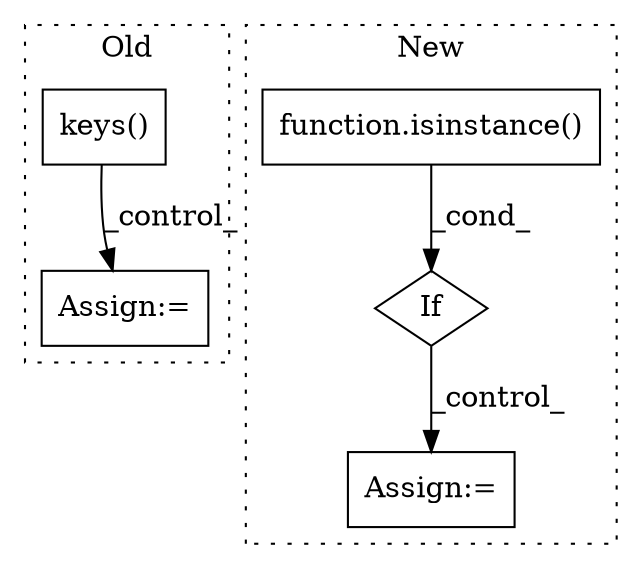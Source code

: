digraph G {
subgraph cluster0 {
1 [label="keys()" a="75" s="5272" l="18" shape="box"];
5 [label="Assign:=" a="68" s="5435" l="3" shape="box"];
label = "Old";
style="dotted";
}
subgraph cluster1 {
2 [label="function.isinstance()" a="75" s="10260,10279" l="11,1" shape="box"];
3 [label="If" a="96" s="10257" l="3" shape="diamond"];
4 [label="Assign:=" a="68" s="10914" l="3" shape="box"];
label = "New";
style="dotted";
}
1 -> 5 [label="_control_"];
2 -> 3 [label="_cond_"];
3 -> 4 [label="_control_"];
}